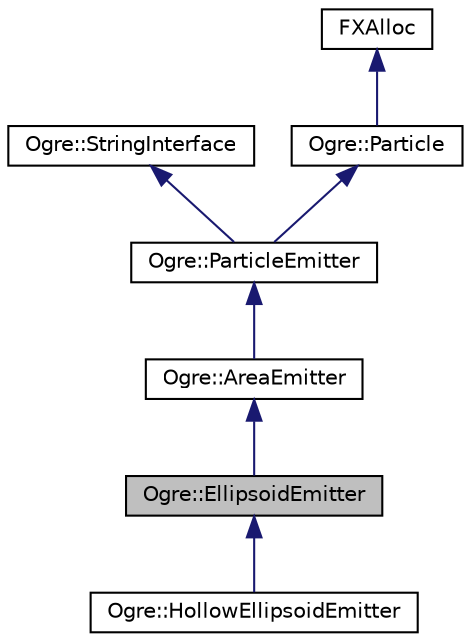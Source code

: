 digraph "Ogre::EllipsoidEmitter"
{
  bgcolor="transparent";
  edge [fontname="Helvetica",fontsize="10",labelfontname="Helvetica",labelfontsize="10"];
  node [fontname="Helvetica",fontsize="10",shape=record];
  Node0 [label="Ogre::EllipsoidEmitter",height=0.2,width=0.4,color="black", fillcolor="grey75", style="filled", fontcolor="black"];
  Node1 -> Node0 [dir="back",color="midnightblue",fontsize="10",style="solid",fontname="Helvetica"];
  Node1 [label="Ogre::AreaEmitter",height=0.2,width=0.4,color="black",URL="$class_ogre_1_1_area_emitter.html",tooltip="Particle emitter which emits particles randomly from points inside an area (box, sphere, ellipsoid whatever subclasses choose to be). "];
  Node2 -> Node1 [dir="back",color="midnightblue",fontsize="10",style="solid",fontname="Helvetica"];
  Node2 [label="Ogre::ParticleEmitter",height=0.2,width=0.4,color="black",URL="$class_ogre_1_1_particle_emitter.html",tooltip="Abstract class defining the interface to be implemented by particle emitters. "];
  Node3 -> Node2 [dir="back",color="midnightblue",fontsize="10",style="solid",fontname="Helvetica"];
  Node3 [label="Ogre::StringInterface",height=0.2,width=0.4,color="black",URL="$class_ogre_1_1_string_interface.html",tooltip="Class defining the common interface which classes can use to present a reflection-style, self-defining parameter set to callers. "];
  Node4 -> Node2 [dir="back",color="midnightblue",fontsize="10",style="solid",fontname="Helvetica"];
  Node4 [label="Ogre::Particle",height=0.2,width=0.4,color="black",URL="$class_ogre_1_1_particle.html",tooltip="Class representing a single particle instance. "];
  Node5 -> Node4 [dir="back",color="midnightblue",fontsize="10",style="solid",fontname="Helvetica"];
  Node5 [label="FXAlloc",height=0.2,width=0.4,color="black",URL="$class_ogre_1_1_allocated_object.html"];
  Node0 -> Node6 [dir="back",color="midnightblue",fontsize="10",style="solid",fontname="Helvetica"];
  Node6 [label="Ogre::HollowEllipsoidEmitter",height=0.2,width=0.4,color="black",URL="$class_ogre_1_1_hollow_ellipsoid_emitter.html",tooltip="Particle emitter which emits particles randomly from points inside a hollow ellipsoid. "];
}
